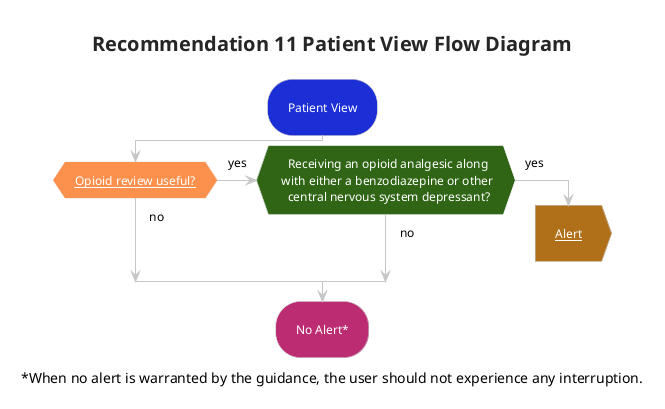@startuml flow_rec11_patientview
!theme carbon-gray
skinparam hyperlinkColor white
<style>
activityDiagram {
 FontColor white
 RoundCorner 50
 arrow {
  FontColor: Black
 }
 diamond {
  BackgroundColor #fc914d
 }
}
</style>
title Recommendation 11 Patient View Flow Diagram
#1C2ED5:Patient View; 
if ([[subroutines.html#opioid-review-useful Opioid review useful?]]) then (no)
#306516:(yes) elseif (   Receiving an opioid analgesic along\n with either a benzodiazepine or other\n   central nervous system depressant?) then (no) 
else (yes) 
#b06f19:[[user-interaction-alerts.html#recommendation-11-alert Alert]];<<output>>
kill
endif
#BC2C73:No Alert*;
caption ~*When no alert is warranted by the guidance, the user should not experience any interruption.
@enduml